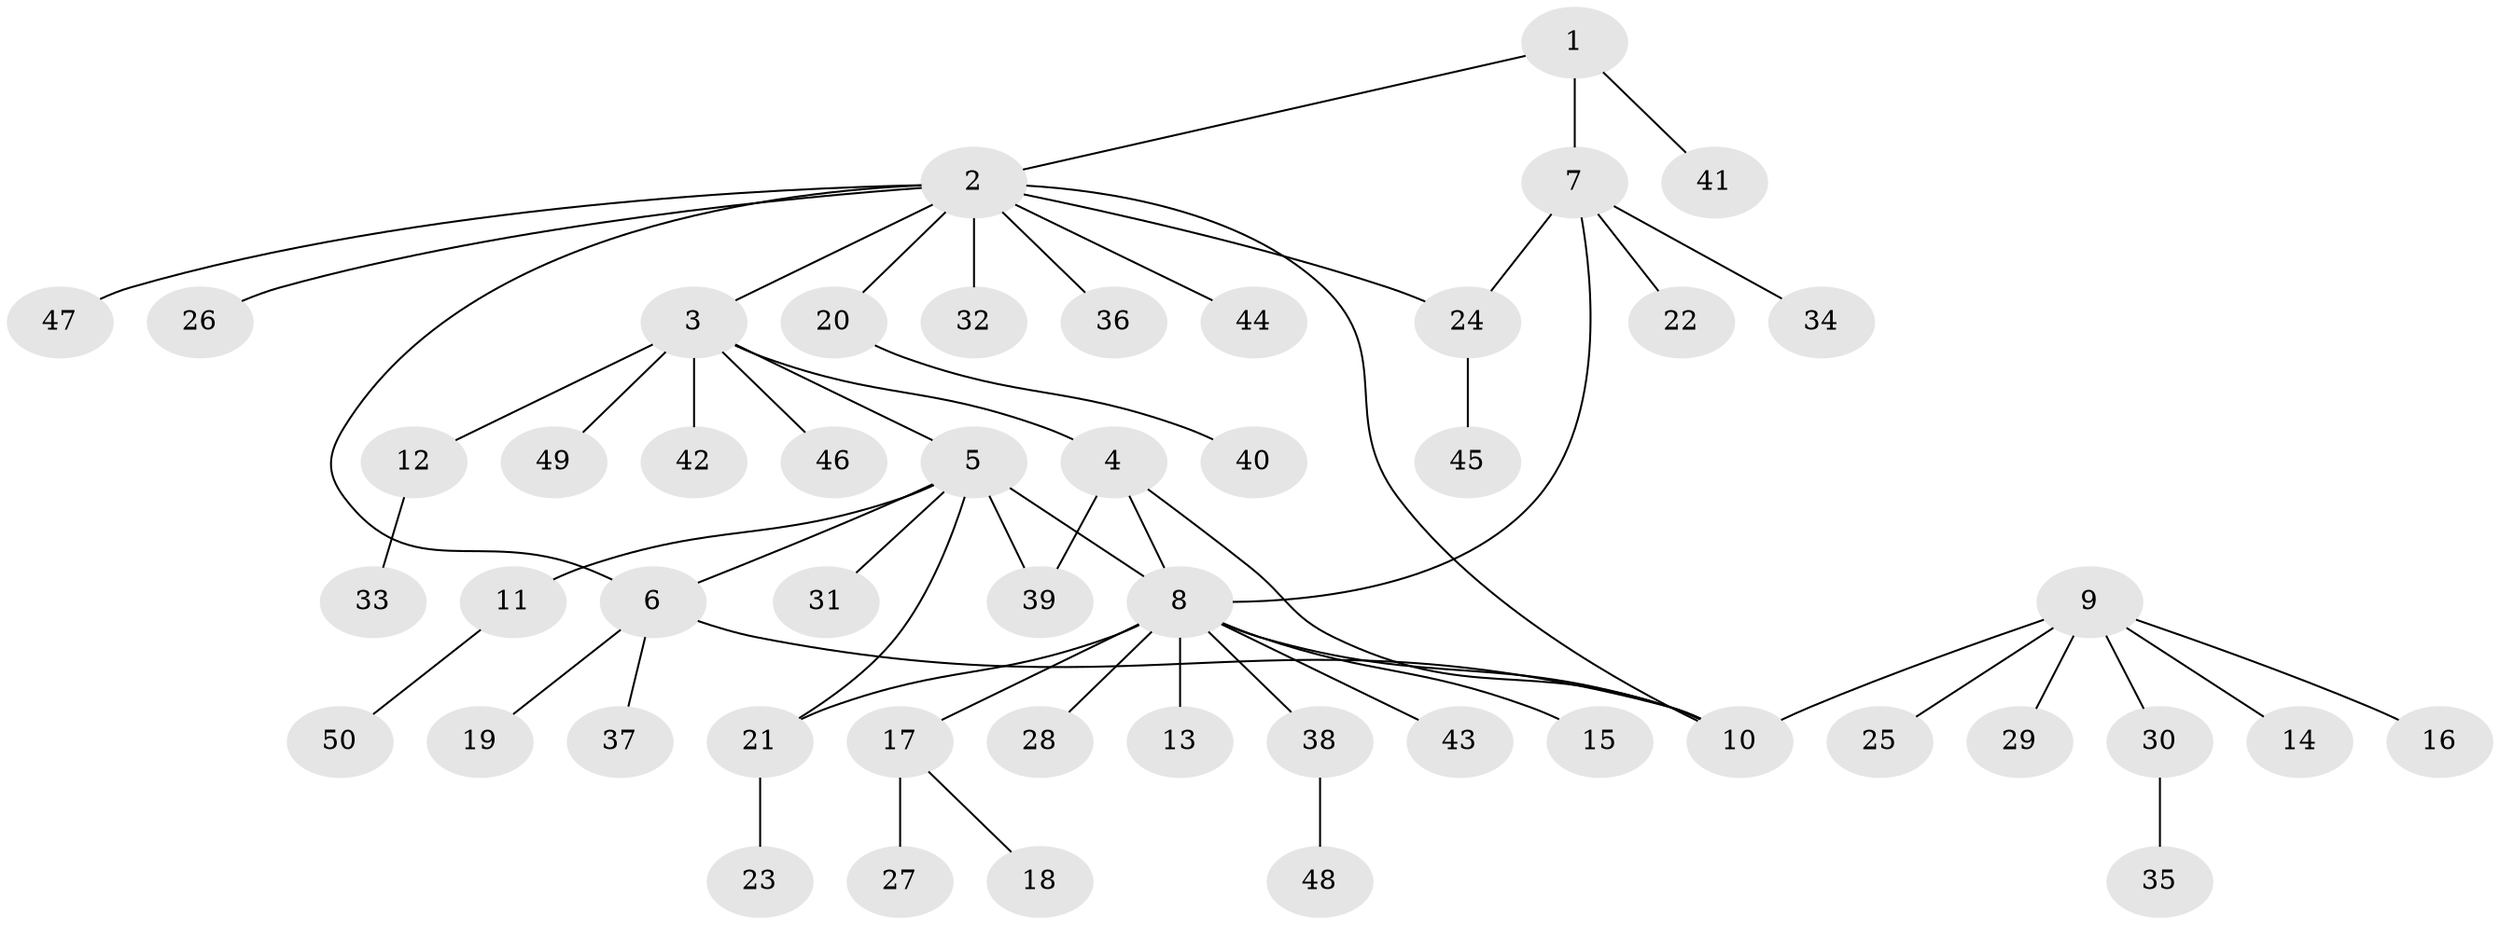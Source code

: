 // Generated by graph-tools (version 1.1) at 2025/50/03/09/25 03:50:37]
// undirected, 50 vertices, 58 edges
graph export_dot {
graph [start="1"]
  node [color=gray90,style=filled];
  1;
  2;
  3;
  4;
  5;
  6;
  7;
  8;
  9;
  10;
  11;
  12;
  13;
  14;
  15;
  16;
  17;
  18;
  19;
  20;
  21;
  22;
  23;
  24;
  25;
  26;
  27;
  28;
  29;
  30;
  31;
  32;
  33;
  34;
  35;
  36;
  37;
  38;
  39;
  40;
  41;
  42;
  43;
  44;
  45;
  46;
  47;
  48;
  49;
  50;
  1 -- 2;
  1 -- 7;
  1 -- 41;
  2 -- 3;
  2 -- 6;
  2 -- 10;
  2 -- 20;
  2 -- 24;
  2 -- 26;
  2 -- 32;
  2 -- 36;
  2 -- 44;
  2 -- 47;
  3 -- 4;
  3 -- 5;
  3 -- 12;
  3 -- 42;
  3 -- 46;
  3 -- 49;
  4 -- 8;
  4 -- 10;
  4 -- 39;
  5 -- 6;
  5 -- 8;
  5 -- 11;
  5 -- 21;
  5 -- 31;
  5 -- 39;
  6 -- 10;
  6 -- 19;
  6 -- 37;
  7 -- 8;
  7 -- 22;
  7 -- 24;
  7 -- 34;
  8 -- 10;
  8 -- 13;
  8 -- 15;
  8 -- 17;
  8 -- 21;
  8 -- 28;
  8 -- 38;
  8 -- 43;
  9 -- 10;
  9 -- 14;
  9 -- 16;
  9 -- 25;
  9 -- 29;
  9 -- 30;
  11 -- 50;
  12 -- 33;
  17 -- 18;
  17 -- 27;
  20 -- 40;
  21 -- 23;
  24 -- 45;
  30 -- 35;
  38 -- 48;
}

